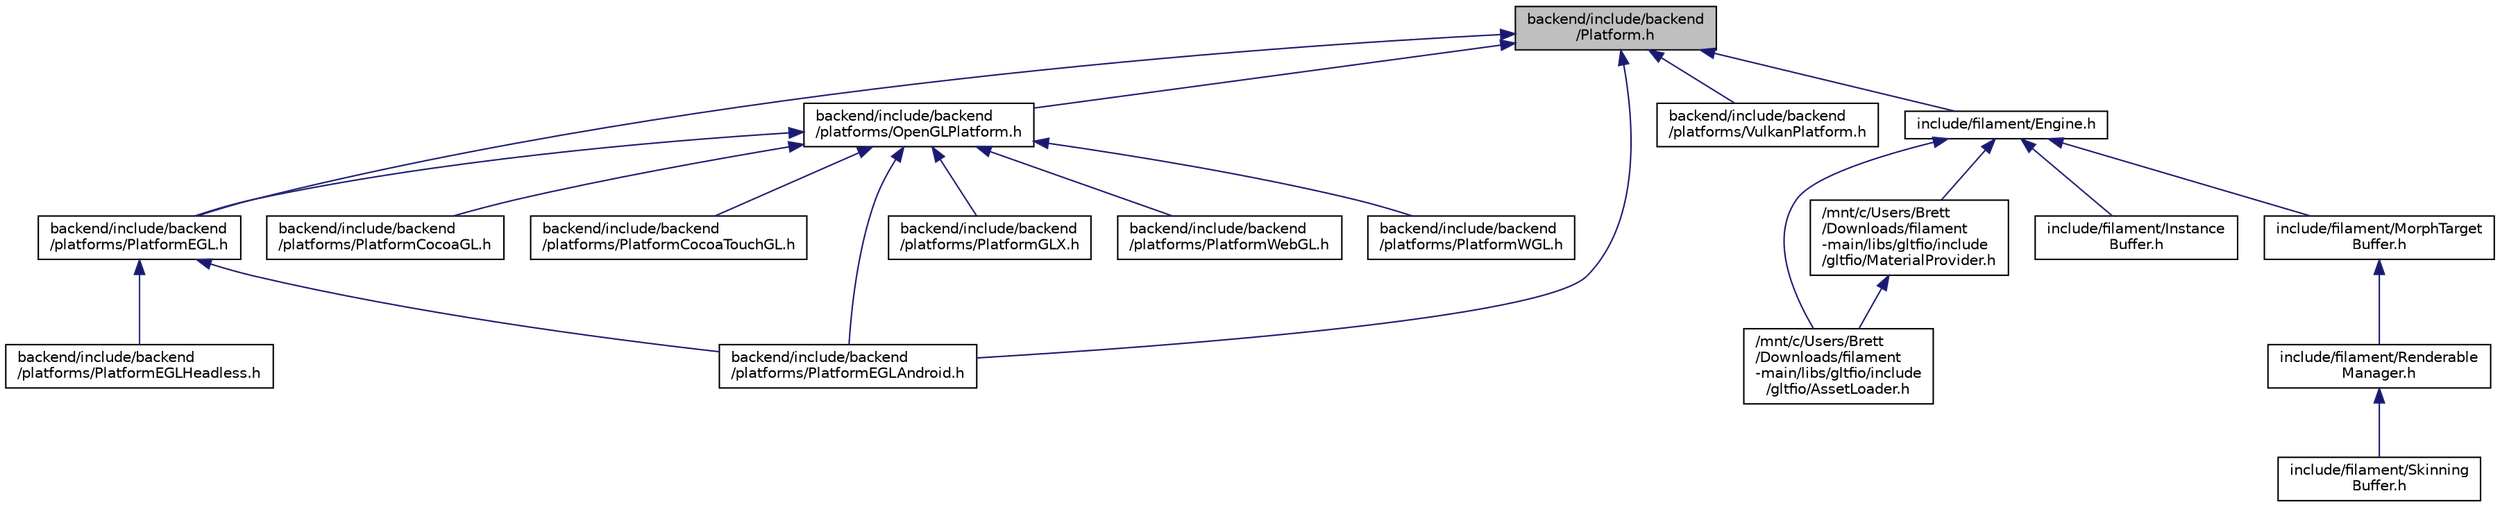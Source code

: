 digraph "backend/include/backend/Platform.h"
{
 // LATEX_PDF_SIZE
  bgcolor="transparent";
  edge [fontname="Helvetica",fontsize="10",labelfontname="Helvetica",labelfontsize="10"];
  node [fontname="Helvetica",fontsize="10",shape=record];
  Node1 [label="backend/include/backend\l/Platform.h",height=0.2,width=0.4,color="black", fillcolor="grey75", style="filled", fontcolor="black",tooltip=" "];
  Node1 -> Node2 [dir="back",color="midnightblue",fontsize="10",style="solid",fontname="Helvetica"];
  Node2 [label="backend/include/backend\l/platforms/OpenGLPlatform.h",height=0.2,width=0.4,color="black",URL="$_open_g_l_platform_8h_source.html",tooltip=" "];
  Node2 -> Node3 [dir="back",color="midnightblue",fontsize="10",style="solid",fontname="Helvetica"];
  Node3 [label="backend/include/backend\l/platforms/PlatformCocoaGL.h",height=0.2,width=0.4,color="black",URL="$_platform_cocoa_g_l_8h_source.html",tooltip=" "];
  Node2 -> Node4 [dir="back",color="midnightblue",fontsize="10",style="solid",fontname="Helvetica"];
  Node4 [label="backend/include/backend\l/platforms/PlatformCocoaTouchGL.h",height=0.2,width=0.4,color="black",URL="$_platform_cocoa_touch_g_l_8h_source.html",tooltip=" "];
  Node2 -> Node5 [dir="back",color="midnightblue",fontsize="10",style="solid",fontname="Helvetica"];
  Node5 [label="backend/include/backend\l/platforms/PlatformEGL.h",height=0.2,width=0.4,color="black",URL="$_platform_e_g_l_8h_source.html",tooltip=" "];
  Node5 -> Node6 [dir="back",color="midnightblue",fontsize="10",style="solid",fontname="Helvetica"];
  Node6 [label="backend/include/backend\l/platforms/PlatformEGLAndroid.h",height=0.2,width=0.4,color="black",URL="$_platform_e_g_l_android_8h_source.html",tooltip=" "];
  Node5 -> Node7 [dir="back",color="midnightblue",fontsize="10",style="solid",fontname="Helvetica"];
  Node7 [label="backend/include/backend\l/platforms/PlatformEGLHeadless.h",height=0.2,width=0.4,color="black",URL="$_platform_e_g_l_headless_8h_source.html",tooltip=" "];
  Node2 -> Node6 [dir="back",color="midnightblue",fontsize="10",style="solid",fontname="Helvetica"];
  Node2 -> Node8 [dir="back",color="midnightblue",fontsize="10",style="solid",fontname="Helvetica"];
  Node8 [label="backend/include/backend\l/platforms/PlatformGLX.h",height=0.2,width=0.4,color="black",URL="$_platform_g_l_x_8h_source.html",tooltip=" "];
  Node2 -> Node9 [dir="back",color="midnightblue",fontsize="10",style="solid",fontname="Helvetica"];
  Node9 [label="backend/include/backend\l/platforms/PlatformWebGL.h",height=0.2,width=0.4,color="black",URL="$_platform_web_g_l_8h_source.html",tooltip=" "];
  Node2 -> Node10 [dir="back",color="midnightblue",fontsize="10",style="solid",fontname="Helvetica"];
  Node10 [label="backend/include/backend\l/platforms/PlatformWGL.h",height=0.2,width=0.4,color="black",URL="$_platform_w_g_l_8h_source.html",tooltip=" "];
  Node1 -> Node5 [dir="back",color="midnightblue",fontsize="10",style="solid",fontname="Helvetica"];
  Node1 -> Node6 [dir="back",color="midnightblue",fontsize="10",style="solid",fontname="Helvetica"];
  Node1 -> Node11 [dir="back",color="midnightblue",fontsize="10",style="solid",fontname="Helvetica"];
  Node11 [label="backend/include/backend\l/platforms/VulkanPlatform.h",height=0.2,width=0.4,color="black",URL="$_vulkan_platform_8h_source.html",tooltip=" "];
  Node1 -> Node12 [dir="back",color="midnightblue",fontsize="10",style="solid",fontname="Helvetica"];
  Node12 [label="include/filament/Engine.h",height=0.2,width=0.4,color="black",URL="$_engine_8h_source.html",tooltip=" "];
  Node12 -> Node13 [dir="back",color="midnightblue",fontsize="10",style="solid",fontname="Helvetica"];
  Node13 [label="/mnt/c/Users/Brett\l/Downloads/filament\l-main/libs/gltfio/include\l/gltfio/AssetLoader.h",height=0.2,width=0.4,color="black",URL="$_asset_loader_8h_source.html",tooltip=" "];
  Node12 -> Node14 [dir="back",color="midnightblue",fontsize="10",style="solid",fontname="Helvetica"];
  Node14 [label="/mnt/c/Users/Brett\l/Downloads/filament\l-main/libs/gltfio/include\l/gltfio/MaterialProvider.h",height=0.2,width=0.4,color="black",URL="$_material_provider_8h_source.html",tooltip=" "];
  Node14 -> Node13 [dir="back",color="midnightblue",fontsize="10",style="solid",fontname="Helvetica"];
  Node12 -> Node15 [dir="back",color="midnightblue",fontsize="10",style="solid",fontname="Helvetica"];
  Node15 [label="include/filament/Instance\lBuffer.h",height=0.2,width=0.4,color="black",URL="$_instance_buffer_8h_source.html",tooltip=" "];
  Node12 -> Node16 [dir="back",color="midnightblue",fontsize="10",style="solid",fontname="Helvetica"];
  Node16 [label="include/filament/MorphTarget\lBuffer.h",height=0.2,width=0.4,color="black",URL="$_morph_target_buffer_8h_source.html",tooltip=" "];
  Node16 -> Node17 [dir="back",color="midnightblue",fontsize="10",style="solid",fontname="Helvetica"];
  Node17 [label="include/filament/Renderable\lManager.h",height=0.2,width=0.4,color="black",URL="$_renderable_manager_8h_source.html",tooltip=" "];
  Node17 -> Node18 [dir="back",color="midnightblue",fontsize="10",style="solid",fontname="Helvetica"];
  Node18 [label="include/filament/Skinning\lBuffer.h",height=0.2,width=0.4,color="black",URL="$_skinning_buffer_8h_source.html",tooltip=" "];
}
